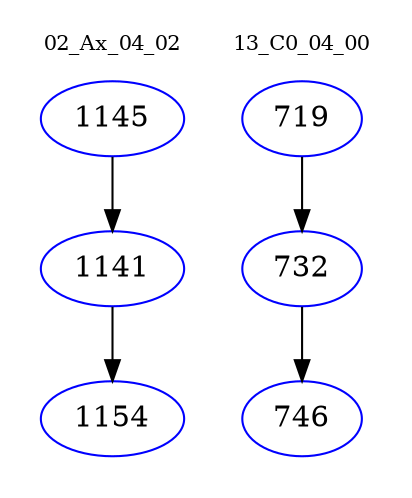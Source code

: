 digraph{
subgraph cluster_0 {
color = white
label = "02_Ax_04_02";
fontsize=10;
T0_1145 [label="1145", color="blue"]
T0_1145 -> T0_1141 [color="black"]
T0_1141 [label="1141", color="blue"]
T0_1141 -> T0_1154 [color="black"]
T0_1154 [label="1154", color="blue"]
}
subgraph cluster_1 {
color = white
label = "13_C0_04_00";
fontsize=10;
T1_719 [label="719", color="blue"]
T1_719 -> T1_732 [color="black"]
T1_732 [label="732", color="blue"]
T1_732 -> T1_746 [color="black"]
T1_746 [label="746", color="blue"]
}
}
